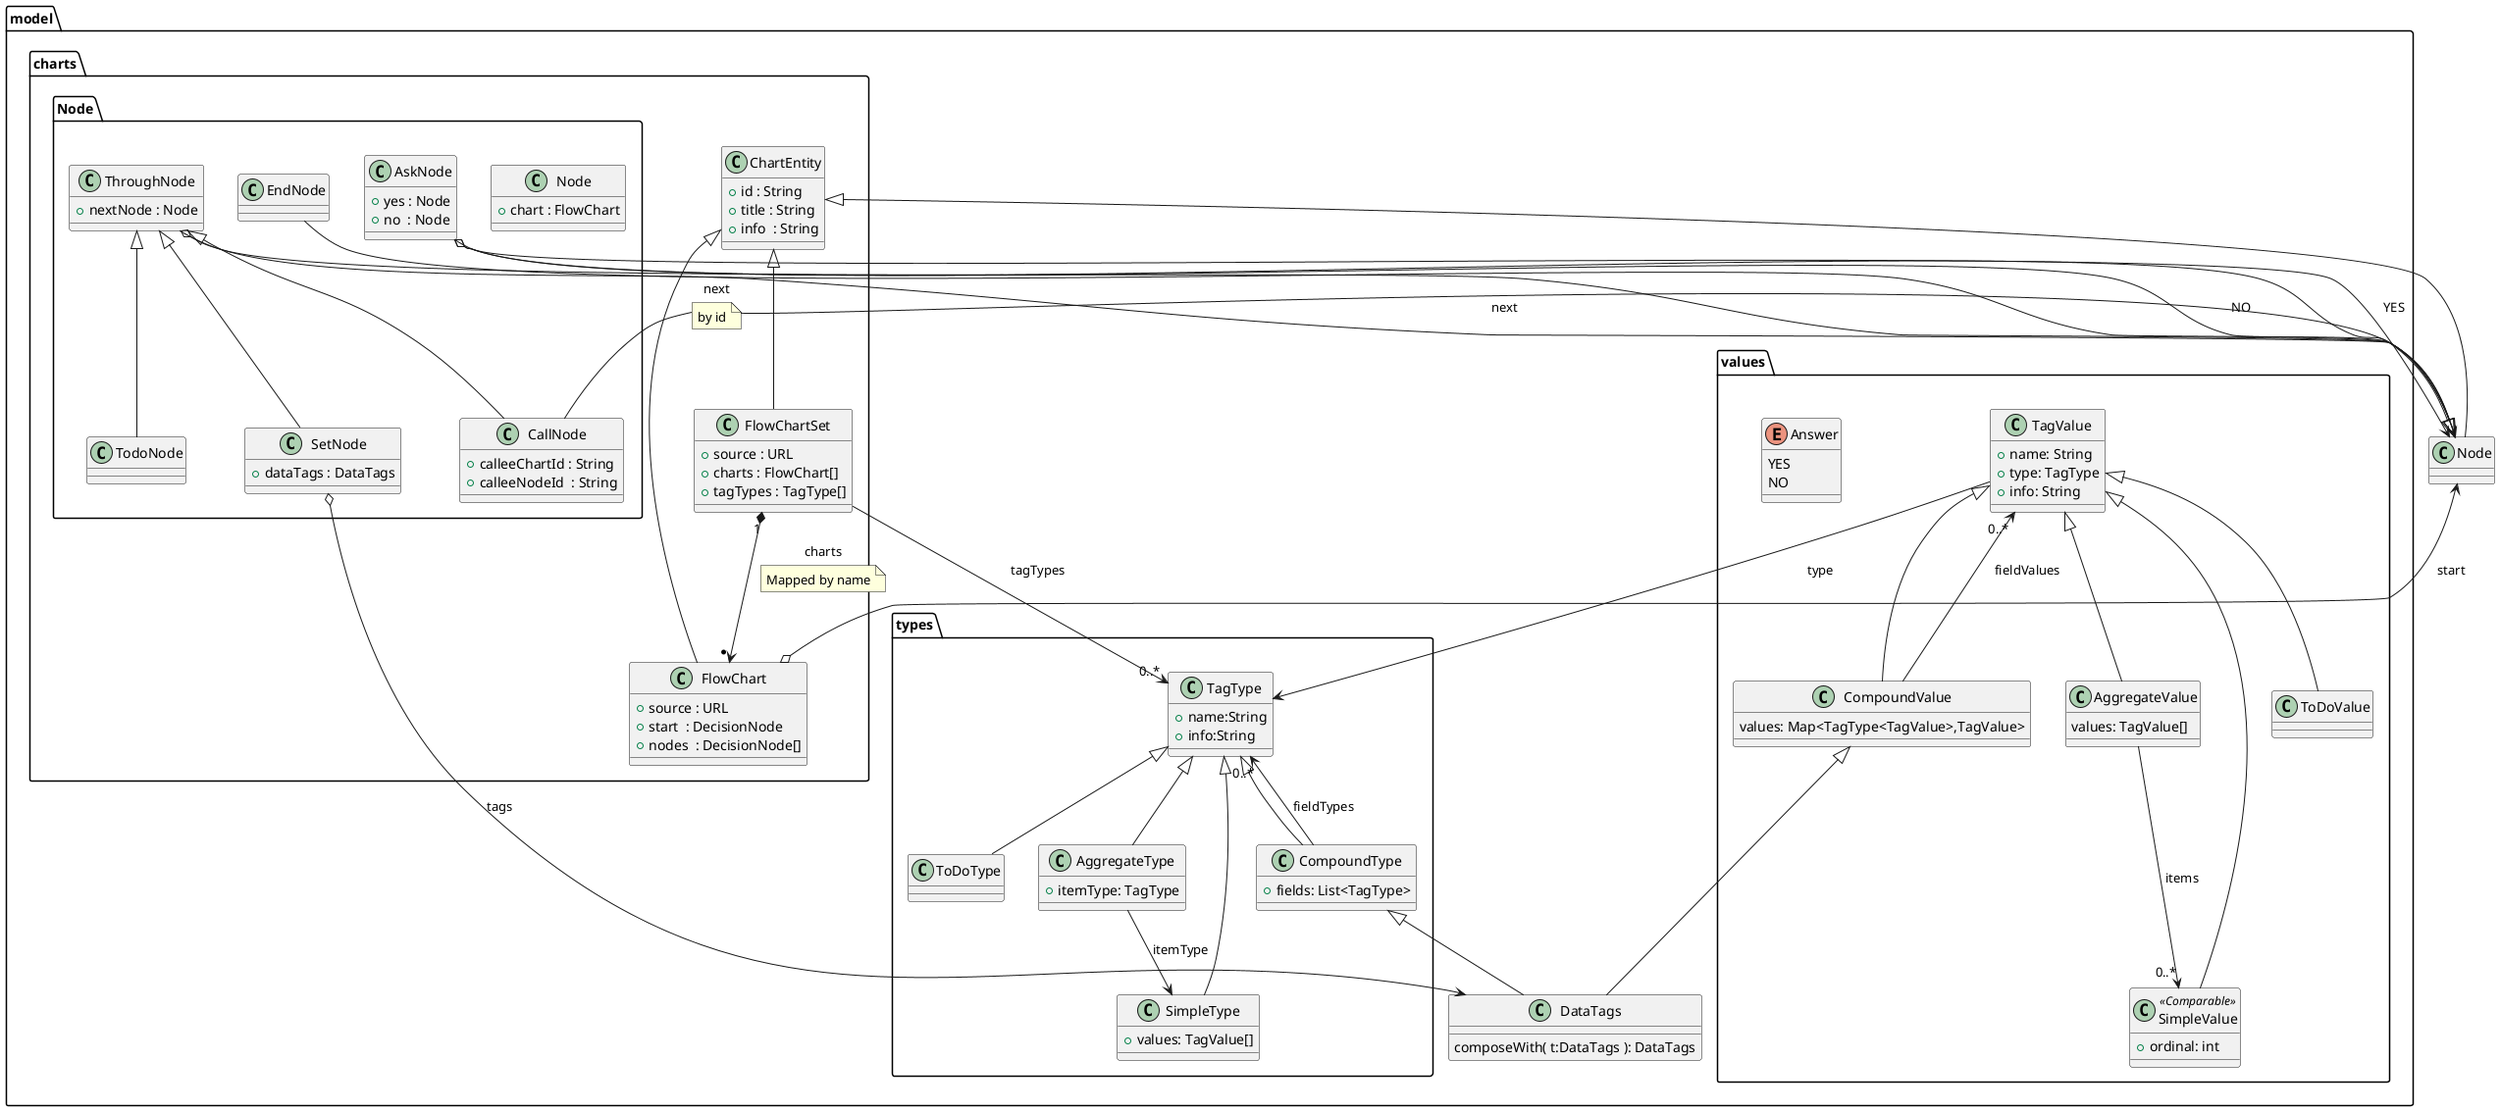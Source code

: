 @startuml

package model {
	class DataTags {
		composeWith( t:DataTags ): DataTags
	}

	package types {
		class TagType {
			+ name:String
			+ info:String
		}

		class ToDoType {
			
		}

		class SimpleType {
			+ values: TagValue[]
		}

		class AggregateType {
			+ itemType: TagType
		}

		class CompoundType {
			+ fields: List<TagType>
		}
	}
	package values {
		class TagValue {
			+ name: String
			+ type: TagType
			+ info: String
		}

		class SimpleValue <<Comparable>> {
			+ ordinal: int
		}

		class ToDoValue {
			
		}

		class AggregateValue {
			values: TagValue[]
		}

		class CompoundValue {
			values: Map<TagType<TagValue>,TagValue>
		}

		enum Answer {
			YES
			NO
		}
	}
	
	package charts {

		class ChartEntity {
			+ id : String
			+ title : String
			+ info  : String
		}

		class FlowChartSet {
			+ source : URL
			+ charts : FlowChart[]
			+ tagTypes : TagType[]
		}

		class FlowChart {
			+ source : URL
			+ start  : DecisionNode
			+ nodes  : DecisionNode[]
		}

		package Node {
			class Node {
				+ chart : FlowChart
			}

			class AskNode {
				+ yes : Node
				+ no  : Node
			}
			class ThroughNode {
				+ nextNode : Node
			}

			class TodoNode 

			class SetNode {
				+ dataTags : DataTags
			}

			class CallNode {
				+ calleeChartId : String
				+ calleeNodeId  : String
			}

			class EndNode
		}
		
	}
}

ChartEntity <|-- Node
ChartEntity <|-- FlowChart
ChartEntity <|-- FlowChartSet
Node <|-- AskNode
Node <|-- ThroughNode
Node <|-- EndNode
ThroughNode <|-- CallNode
ThroughNode <|-- TodoNode
ThroughNode <|-- SetNode
TagType <|-- ToDoType
TagType <|-- SimpleType
TagType <|-- AggregateType
TagType <|-- CompoundType

TagValue <|-- ToDoValue
TagValue <|-- AggregateValue
TagValue <|-- CompoundValue
TagValue <|-- SimpleValue

CompoundValue <|-- DataTags

FlowChartSet "1" *--> "*  " FlowChart : charts
note on link: Mapped by name

FlowChart o--> Node : start

AskNode o--> Node: YES
AskNode o--> Node: NO
SetNode o--> DataTags : tags
ThroughNode o--> Node : next
CallNode --> Node : next
note bottom on link 
	by id
end note

CompoundType <|-- DataTags

AggregateValue ---> "0..*" SimpleValue : items

AggregateType --> SimpleType : itemType

CompoundType --> "0..*" TagType : fieldTypes

CompoundValue --> "0..*" TagValue : fieldValues

FlowChartSet --> "0..*" TagType : tagTypes

TagValue --> TagType : type

@enduml 